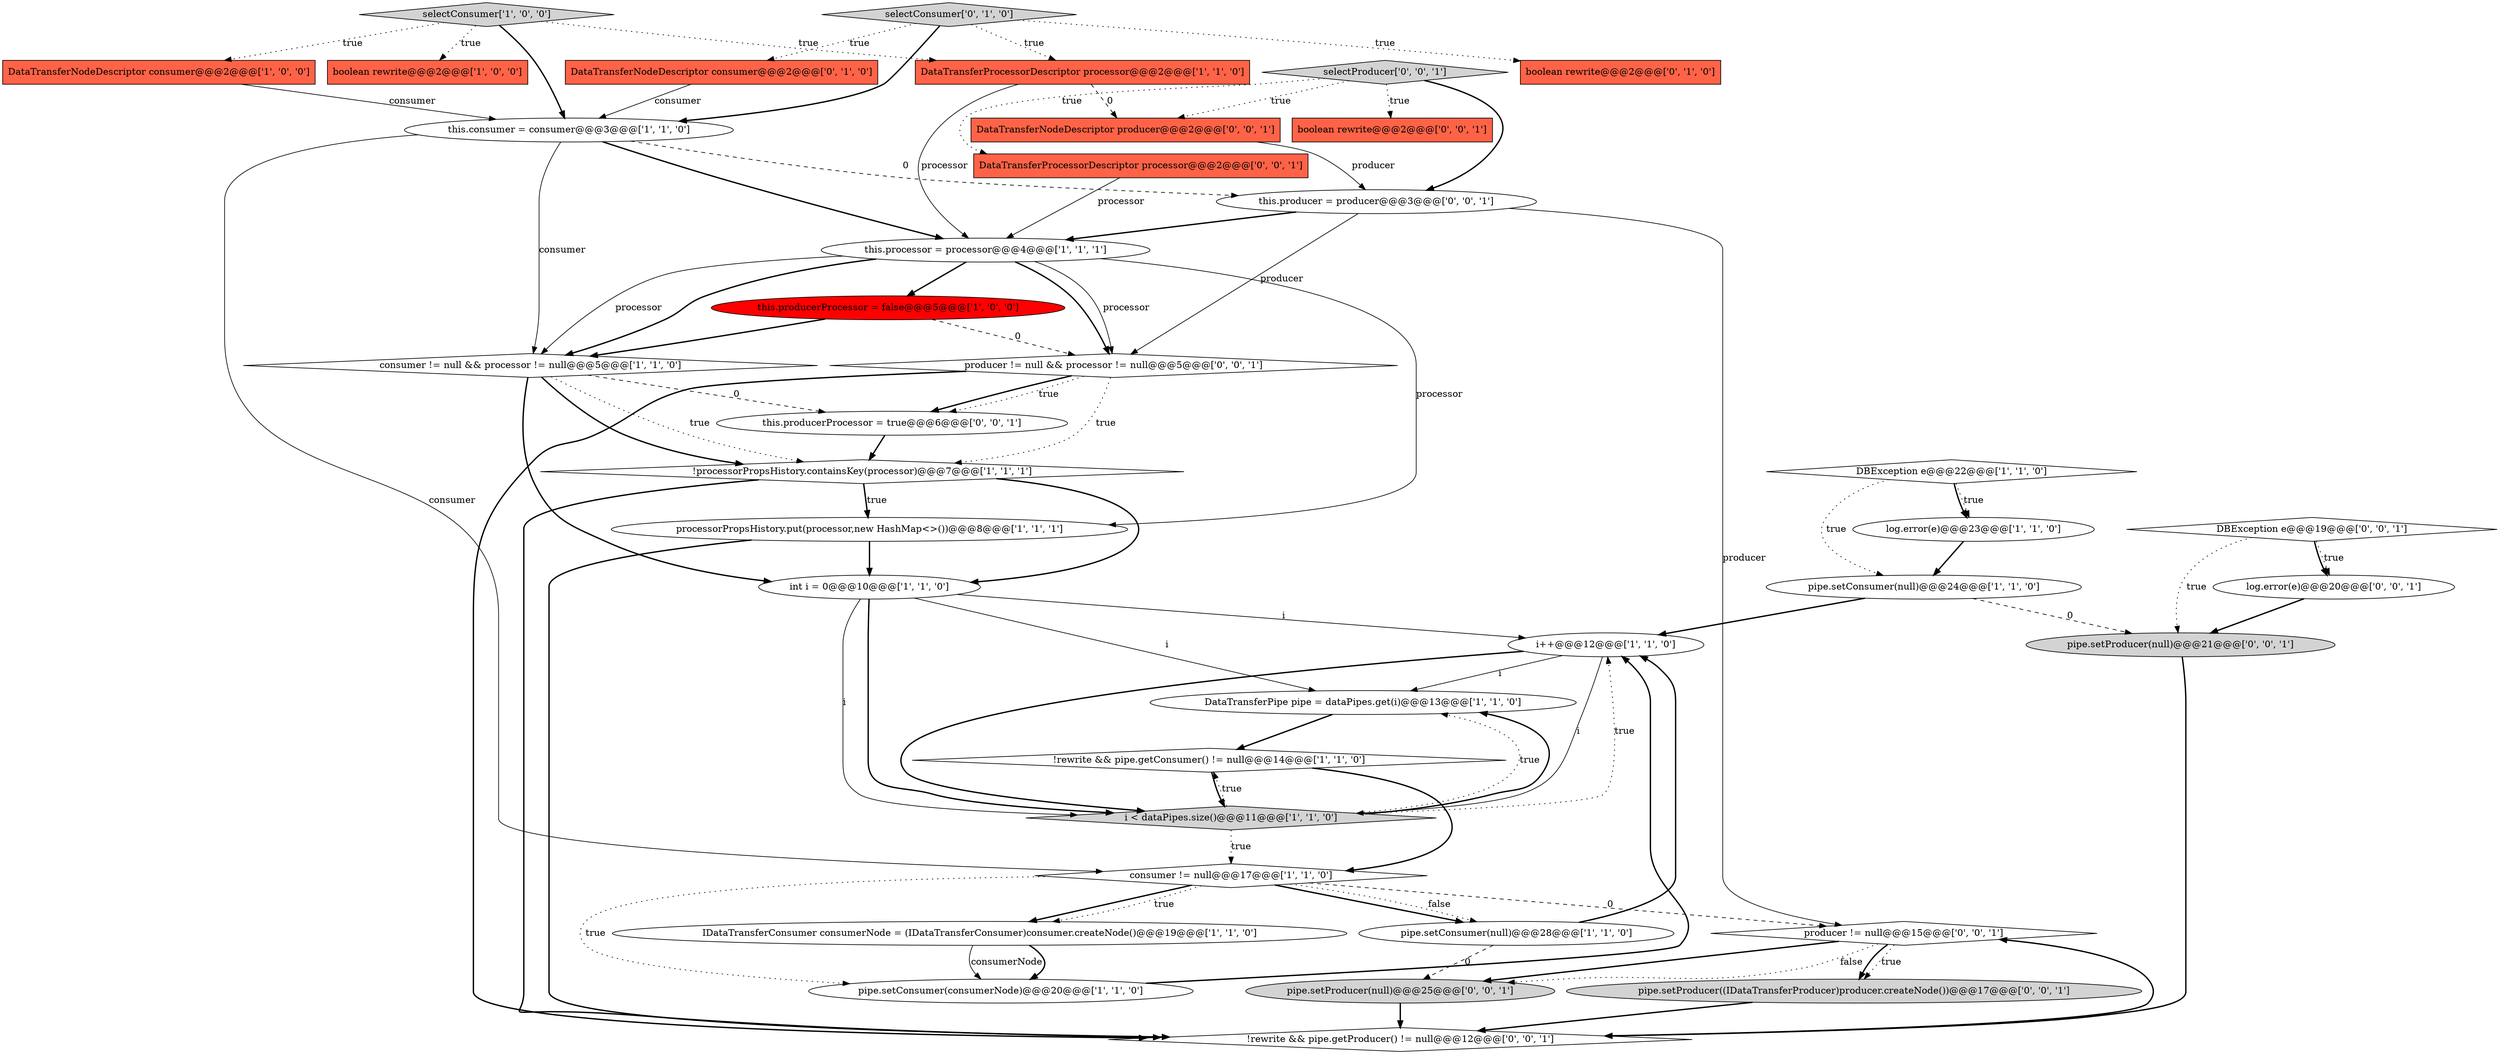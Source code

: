 digraph {
2 [style = filled, label = "boolean rewrite@@@2@@@['1', '0', '0']", fillcolor = tomato, shape = box image = "AAA0AAABBB1BBB"];
1 [style = filled, label = "pipe.setConsumer(null)@@@28@@@['1', '1', '0']", fillcolor = white, shape = ellipse image = "AAA0AAABBB1BBB"];
23 [style = filled, label = "boolean rewrite@@@2@@@['0', '1', '0']", fillcolor = tomato, shape = box image = "AAA0AAABBB2BBB"];
34 [style = filled, label = "DBException e@@@19@@@['0', '0', '1']", fillcolor = white, shape = diamond image = "AAA0AAABBB3BBB"];
5 [style = filled, label = "consumer != null && processor != null@@@5@@@['1', '1', '0']", fillcolor = white, shape = diamond image = "AAA0AAABBB1BBB"];
19 [style = filled, label = "consumer != null@@@17@@@['1', '1', '0']", fillcolor = white, shape = diamond image = "AAA0AAABBB1BBB"];
30 [style = filled, label = "DataTransferProcessorDescriptor processor@@@2@@@['0', '0', '1']", fillcolor = tomato, shape = box image = "AAA0AAABBB3BBB"];
16 [style = filled, label = "DataTransferProcessorDescriptor processor@@@2@@@['1', '1', '0']", fillcolor = tomato, shape = box image = "AAA0AAABBB1BBB"];
9 [style = filled, label = "DataTransferNodeDescriptor consumer@@@2@@@['1', '0', '0']", fillcolor = tomato, shape = box image = "AAA0AAABBB1BBB"];
15 [style = filled, label = "pipe.setConsumer(consumerNode)@@@20@@@['1', '1', '0']", fillcolor = white, shape = ellipse image = "AAA0AAABBB1BBB"];
7 [style = filled, label = "selectConsumer['1', '0', '0']", fillcolor = lightgray, shape = diamond image = "AAA0AAABBB1BBB"];
31 [style = filled, label = "producer != null@@@15@@@['0', '0', '1']", fillcolor = white, shape = diamond image = "AAA0AAABBB3BBB"];
11 [style = filled, label = "!processorPropsHistory.containsKey(processor)@@@7@@@['1', '1', '1']", fillcolor = white, shape = diamond image = "AAA0AAABBB1BBB"];
0 [style = filled, label = "i++@@@12@@@['1', '1', '0']", fillcolor = white, shape = ellipse image = "AAA0AAABBB1BBB"];
20 [style = filled, label = "int i = 0@@@10@@@['1', '1', '0']", fillcolor = white, shape = ellipse image = "AAA0AAABBB1BBB"];
32 [style = filled, label = "selectProducer['0', '0', '1']", fillcolor = lightgray, shape = diamond image = "AAA0AAABBB3BBB"];
22 [style = filled, label = "DataTransferNodeDescriptor consumer@@@2@@@['0', '1', '0']", fillcolor = tomato, shape = box image = "AAA0AAABBB2BBB"];
27 [style = filled, label = "boolean rewrite@@@2@@@['0', '0', '1']", fillcolor = tomato, shape = box image = "AAA0AAABBB3BBB"];
25 [style = filled, label = "pipe.setProducer(null)@@@25@@@['0', '0', '1']", fillcolor = lightgray, shape = ellipse image = "AAA0AAABBB3BBB"];
36 [style = filled, label = "!rewrite && pipe.getProducer() != null@@@12@@@['0', '0', '1']", fillcolor = white, shape = diamond image = "AAA0AAABBB3BBB"];
21 [style = filled, label = "pipe.setConsumer(null)@@@24@@@['1', '1', '0']", fillcolor = white, shape = ellipse image = "AAA0AAABBB1BBB"];
33 [style = filled, label = "pipe.setProducer((IDataTransferProducer)producer.createNode())@@@17@@@['0', '0', '1']", fillcolor = lightgray, shape = ellipse image = "AAA0AAABBB3BBB"];
37 [style = filled, label = "this.producerProcessor = true@@@6@@@['0', '0', '1']", fillcolor = white, shape = ellipse image = "AAA0AAABBB3BBB"];
18 [style = filled, label = "!rewrite && pipe.getConsumer() != null@@@14@@@['1', '1', '0']", fillcolor = white, shape = diamond image = "AAA0AAABBB1BBB"];
35 [style = filled, label = "DataTransferNodeDescriptor producer@@@2@@@['0', '0', '1']", fillcolor = tomato, shape = box image = "AAA0AAABBB3BBB"];
24 [style = filled, label = "selectConsumer['0', '1', '0']", fillcolor = lightgray, shape = diamond image = "AAA0AAABBB2BBB"];
26 [style = filled, label = "pipe.setProducer(null)@@@21@@@['0', '0', '1']", fillcolor = lightgray, shape = ellipse image = "AAA0AAABBB3BBB"];
6 [style = filled, label = "DataTransferPipe pipe = dataPipes.get(i)@@@13@@@['1', '1', '0']", fillcolor = white, shape = ellipse image = "AAA0AAABBB1BBB"];
3 [style = filled, label = "IDataTransferConsumer consumerNode = (IDataTransferConsumer)consumer.createNode()@@@19@@@['1', '1', '0']", fillcolor = white, shape = ellipse image = "AAA0AAABBB1BBB"];
8 [style = filled, label = "this.consumer = consumer@@@3@@@['1', '1', '0']", fillcolor = white, shape = ellipse image = "AAA0AAABBB1BBB"];
10 [style = filled, label = "this.producerProcessor = false@@@5@@@['1', '0', '0']", fillcolor = red, shape = ellipse image = "AAA1AAABBB1BBB"];
4 [style = filled, label = "log.error(e)@@@23@@@['1', '1', '0']", fillcolor = white, shape = ellipse image = "AAA0AAABBB1BBB"];
12 [style = filled, label = "i < dataPipes.size()@@@11@@@['1', '1', '0']", fillcolor = lightgray, shape = diamond image = "AAA0AAABBB1BBB"];
13 [style = filled, label = "processorPropsHistory.put(processor,new HashMap<>())@@@8@@@['1', '1', '1']", fillcolor = white, shape = ellipse image = "AAA0AAABBB1BBB"];
28 [style = filled, label = "this.producer = producer@@@3@@@['0', '0', '1']", fillcolor = white, shape = ellipse image = "AAA0AAABBB3BBB"];
17 [style = filled, label = "DBException e@@@22@@@['1', '1', '0']", fillcolor = white, shape = diamond image = "AAA0AAABBB1BBB"];
29 [style = filled, label = "log.error(e)@@@20@@@['0', '0', '1']", fillcolor = white, shape = ellipse image = "AAA0AAABBB3BBB"];
38 [style = filled, label = "producer != null && processor != null@@@5@@@['0', '0', '1']", fillcolor = white, shape = diamond image = "AAA0AAABBB3BBB"];
14 [style = filled, label = "this.processor = processor@@@4@@@['1', '1', '1']", fillcolor = white, shape = ellipse image = "AAA0AAABBB1BBB"];
37->11 [style = bold, label=""];
5->20 [style = bold, label=""];
16->35 [style = dashed, label="0"];
10->38 [style = dashed, label="0"];
34->29 [style = dotted, label="true"];
7->8 [style = bold, label=""];
11->36 [style = bold, label=""];
28->14 [style = bold, label=""];
34->26 [style = dotted, label="true"];
19->1 [style = bold, label=""];
28->38 [style = solid, label="producer"];
5->11 [style = dotted, label="true"];
15->0 [style = bold, label=""];
13->36 [style = bold, label=""];
11->13 [style = bold, label=""];
32->30 [style = dotted, label="true"];
7->16 [style = dotted, label="true"];
20->12 [style = solid, label="i"];
8->19 [style = solid, label="consumer"];
1->25 [style = dashed, label="0"];
19->3 [style = bold, label=""];
32->35 [style = dotted, label="true"];
21->0 [style = bold, label=""];
25->36 [style = bold, label=""];
36->31 [style = bold, label=""];
18->19 [style = bold, label=""];
18->12 [style = bold, label=""];
4->21 [style = bold, label=""];
14->10 [style = bold, label=""];
14->38 [style = bold, label=""];
3->15 [style = solid, label="consumerNode"];
12->18 [style = dotted, label="true"];
1->0 [style = bold, label=""];
11->13 [style = dotted, label="true"];
8->28 [style = dashed, label="0"];
31->33 [style = dotted, label="true"];
16->14 [style = solid, label="processor"];
29->26 [style = bold, label=""];
28->31 [style = solid, label="producer"];
35->28 [style = solid, label="producer"];
38->37 [style = bold, label=""];
12->6 [style = dotted, label="true"];
12->19 [style = dotted, label="true"];
19->3 [style = dotted, label="true"];
24->22 [style = dotted, label="true"];
31->33 [style = bold, label=""];
33->36 [style = bold, label=""];
12->0 [style = dotted, label="true"];
5->11 [style = bold, label=""];
24->8 [style = bold, label=""];
17->21 [style = dotted, label="true"];
0->6 [style = solid, label="i"];
9->8 [style = solid, label="consumer"];
5->37 [style = dashed, label="0"];
31->25 [style = dotted, label="false"];
38->37 [style = dotted, label="true"];
7->2 [style = dotted, label="true"];
34->29 [style = bold, label=""];
31->25 [style = bold, label=""];
17->4 [style = dotted, label="true"];
6->18 [style = bold, label=""];
0->12 [style = bold, label=""];
14->5 [style = solid, label="processor"];
8->14 [style = bold, label=""];
19->15 [style = dotted, label="true"];
24->16 [style = dotted, label="true"];
8->5 [style = solid, label="consumer"];
10->5 [style = bold, label=""];
24->23 [style = dotted, label="true"];
21->26 [style = dashed, label="0"];
20->0 [style = solid, label="i"];
17->4 [style = bold, label=""];
20->6 [style = solid, label="i"];
14->5 [style = bold, label=""];
19->31 [style = dashed, label="0"];
11->20 [style = bold, label=""];
19->1 [style = dotted, label="false"];
0->12 [style = solid, label="i"];
22->8 [style = solid, label="consumer"];
26->36 [style = bold, label=""];
38->36 [style = bold, label=""];
3->15 [style = bold, label=""];
7->9 [style = dotted, label="true"];
12->6 [style = bold, label=""];
38->11 [style = dotted, label="true"];
32->27 [style = dotted, label="true"];
30->14 [style = solid, label="processor"];
20->12 [style = bold, label=""];
14->38 [style = solid, label="processor"];
32->28 [style = bold, label=""];
14->13 [style = solid, label="processor"];
13->20 [style = bold, label=""];
}
